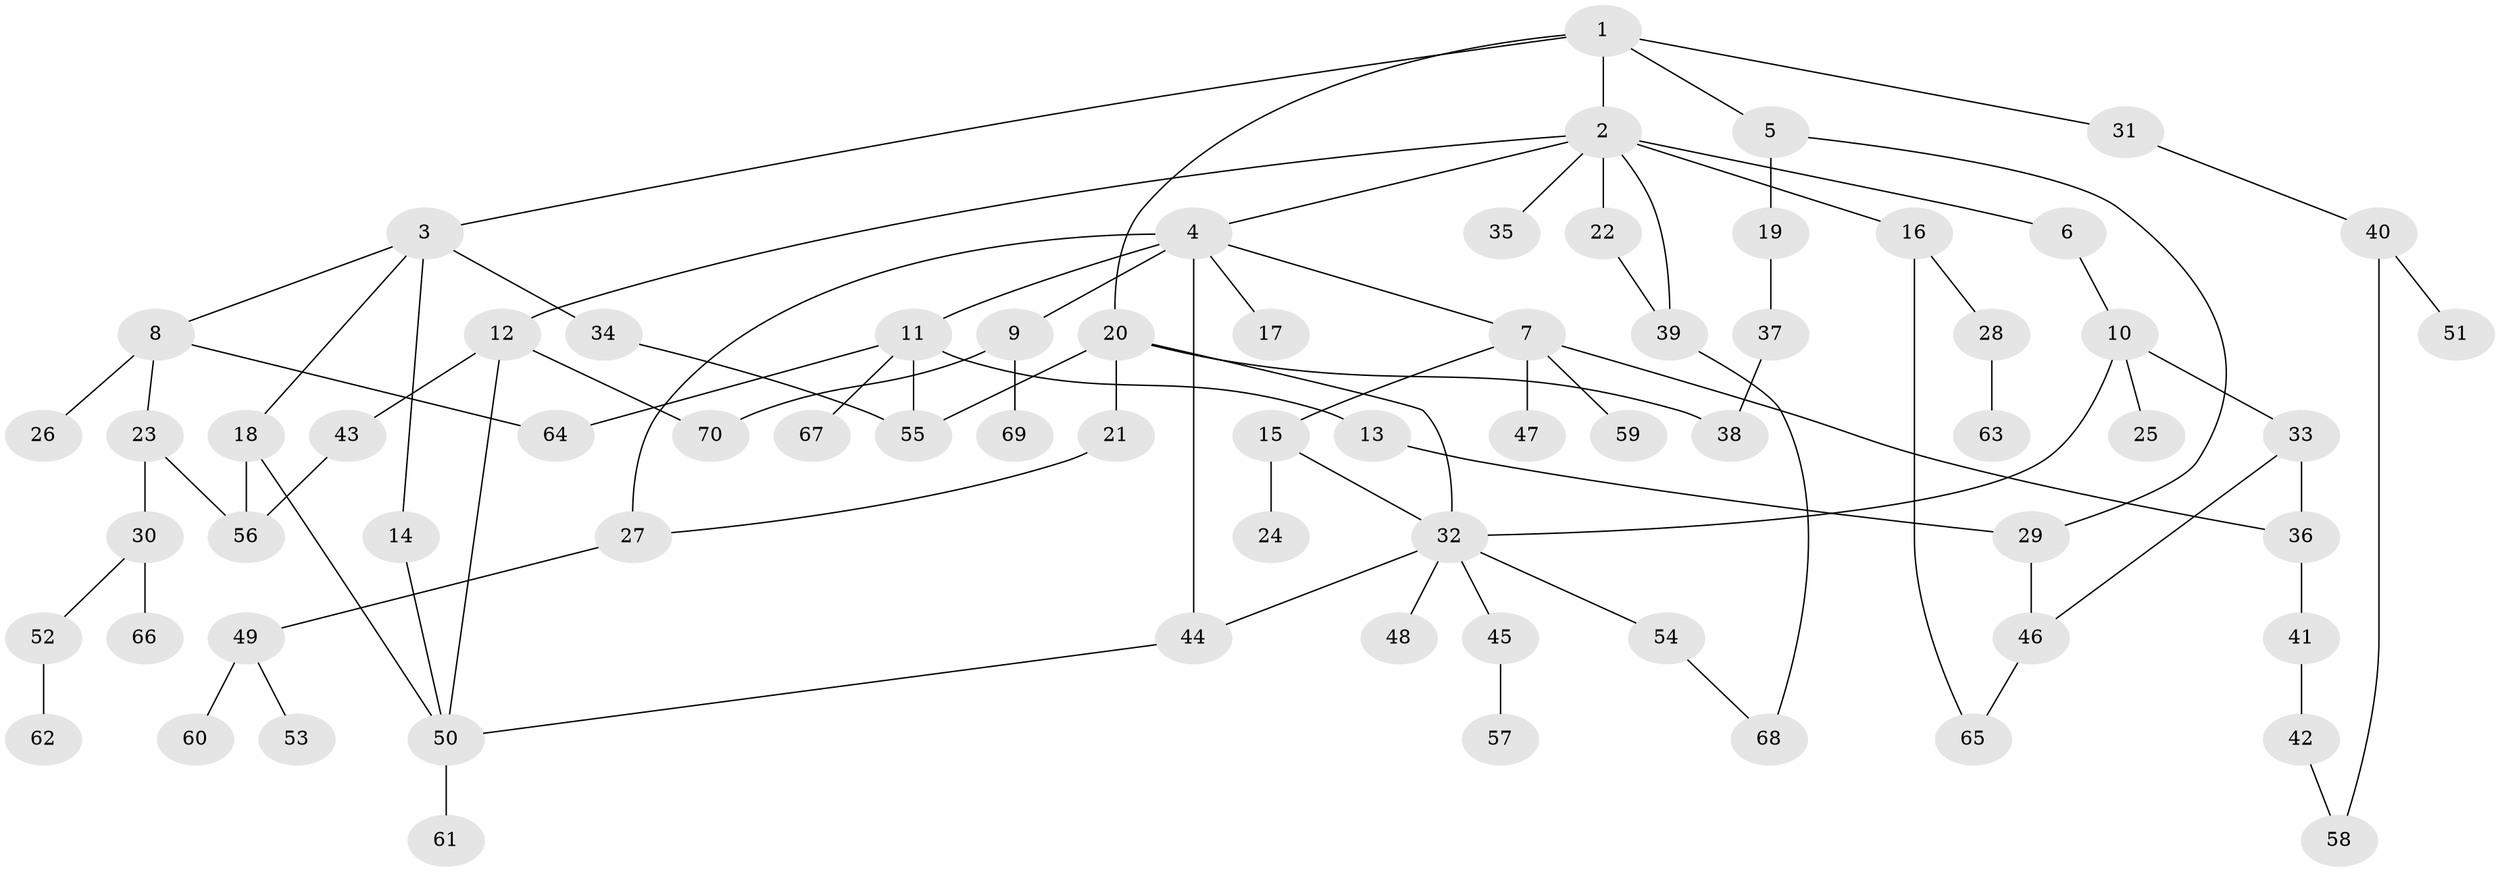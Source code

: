 // Generated by graph-tools (version 1.1) at 2025/25/03/09/25 03:25:26]
// undirected, 70 vertices, 90 edges
graph export_dot {
graph [start="1"]
  node [color=gray90,style=filled];
  1;
  2;
  3;
  4;
  5;
  6;
  7;
  8;
  9;
  10;
  11;
  12;
  13;
  14;
  15;
  16;
  17;
  18;
  19;
  20;
  21;
  22;
  23;
  24;
  25;
  26;
  27;
  28;
  29;
  30;
  31;
  32;
  33;
  34;
  35;
  36;
  37;
  38;
  39;
  40;
  41;
  42;
  43;
  44;
  45;
  46;
  47;
  48;
  49;
  50;
  51;
  52;
  53;
  54;
  55;
  56;
  57;
  58;
  59;
  60;
  61;
  62;
  63;
  64;
  65;
  66;
  67;
  68;
  69;
  70;
  1 -- 2;
  1 -- 3;
  1 -- 5;
  1 -- 20;
  1 -- 31;
  2 -- 4;
  2 -- 6;
  2 -- 12;
  2 -- 16;
  2 -- 22;
  2 -- 35;
  2 -- 39;
  3 -- 8;
  3 -- 14;
  3 -- 18;
  3 -- 34;
  4 -- 7;
  4 -- 9;
  4 -- 11;
  4 -- 17;
  4 -- 27;
  4 -- 44;
  5 -- 19;
  5 -- 29;
  6 -- 10;
  7 -- 15;
  7 -- 47;
  7 -- 59;
  7 -- 36;
  8 -- 23;
  8 -- 26;
  8 -- 64;
  9 -- 69;
  9 -- 70;
  10 -- 25;
  10 -- 32;
  10 -- 33;
  11 -- 13;
  11 -- 67;
  11 -- 64;
  11 -- 55;
  12 -- 43;
  12 -- 70;
  12 -- 50;
  13 -- 29;
  14 -- 50;
  15 -- 24;
  15 -- 32;
  16 -- 28;
  16 -- 65;
  18 -- 50;
  18 -- 56;
  19 -- 37;
  20 -- 21;
  20 -- 38;
  20 -- 55;
  20 -- 32;
  21 -- 27;
  22 -- 39;
  23 -- 30;
  23 -- 56;
  27 -- 49;
  28 -- 63;
  29 -- 46;
  30 -- 52;
  30 -- 66;
  31 -- 40;
  32 -- 44;
  32 -- 45;
  32 -- 48;
  32 -- 54;
  33 -- 36;
  33 -- 46;
  34 -- 55;
  36 -- 41;
  37 -- 38;
  39 -- 68;
  40 -- 51;
  40 -- 58;
  41 -- 42;
  42 -- 58;
  43 -- 56;
  44 -- 50;
  45 -- 57;
  46 -- 65;
  49 -- 53;
  49 -- 60;
  50 -- 61;
  52 -- 62;
  54 -- 68;
}

